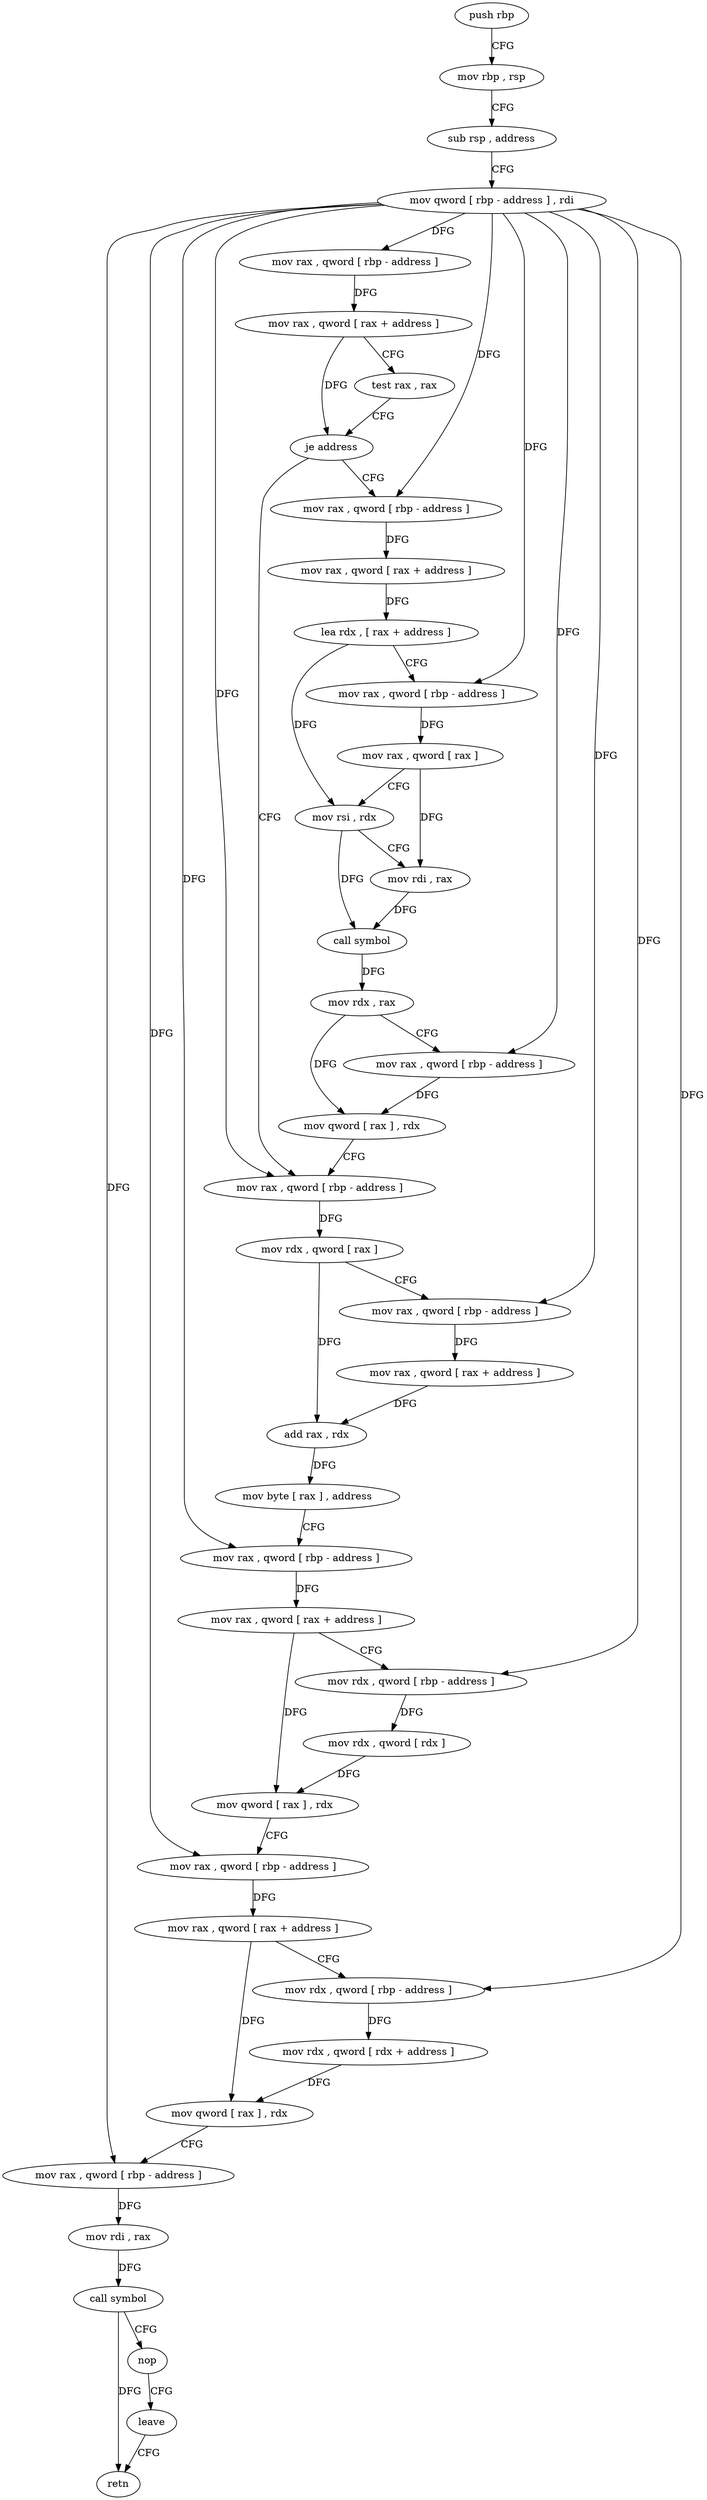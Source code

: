 digraph "func" {
"187209" [label = "push rbp" ]
"187210" [label = "mov rbp , rsp" ]
"187213" [label = "sub rsp , address" ]
"187217" [label = "mov qword [ rbp - address ] , rdi" ]
"187221" [label = "mov rax , qword [ rbp - address ]" ]
"187225" [label = "mov rax , qword [ rax + address ]" ]
"187229" [label = "test rax , rax" ]
"187232" [label = "je address" ]
"187274" [label = "mov rax , qword [ rbp - address ]" ]
"187234" [label = "mov rax , qword [ rbp - address ]" ]
"187278" [label = "mov rdx , qword [ rax ]" ]
"187281" [label = "mov rax , qword [ rbp - address ]" ]
"187285" [label = "mov rax , qword [ rax + address ]" ]
"187289" [label = "add rax , rdx" ]
"187292" [label = "mov byte [ rax ] , address" ]
"187295" [label = "mov rax , qword [ rbp - address ]" ]
"187299" [label = "mov rax , qword [ rax + address ]" ]
"187303" [label = "mov rdx , qword [ rbp - address ]" ]
"187307" [label = "mov rdx , qword [ rdx ]" ]
"187310" [label = "mov qword [ rax ] , rdx" ]
"187313" [label = "mov rax , qword [ rbp - address ]" ]
"187317" [label = "mov rax , qword [ rax + address ]" ]
"187321" [label = "mov rdx , qword [ rbp - address ]" ]
"187325" [label = "mov rdx , qword [ rdx + address ]" ]
"187329" [label = "mov qword [ rax ] , rdx" ]
"187332" [label = "mov rax , qword [ rbp - address ]" ]
"187336" [label = "mov rdi , rax" ]
"187339" [label = "call symbol" ]
"187344" [label = "nop" ]
"187345" [label = "leave" ]
"187346" [label = "retn" ]
"187238" [label = "mov rax , qword [ rax + address ]" ]
"187242" [label = "lea rdx , [ rax + address ]" ]
"187246" [label = "mov rax , qword [ rbp - address ]" ]
"187250" [label = "mov rax , qword [ rax ]" ]
"187253" [label = "mov rsi , rdx" ]
"187256" [label = "mov rdi , rax" ]
"187259" [label = "call symbol" ]
"187264" [label = "mov rdx , rax" ]
"187267" [label = "mov rax , qword [ rbp - address ]" ]
"187271" [label = "mov qword [ rax ] , rdx" ]
"187209" -> "187210" [ label = "CFG" ]
"187210" -> "187213" [ label = "CFG" ]
"187213" -> "187217" [ label = "CFG" ]
"187217" -> "187221" [ label = "DFG" ]
"187217" -> "187274" [ label = "DFG" ]
"187217" -> "187281" [ label = "DFG" ]
"187217" -> "187295" [ label = "DFG" ]
"187217" -> "187303" [ label = "DFG" ]
"187217" -> "187313" [ label = "DFG" ]
"187217" -> "187321" [ label = "DFG" ]
"187217" -> "187332" [ label = "DFG" ]
"187217" -> "187234" [ label = "DFG" ]
"187217" -> "187246" [ label = "DFG" ]
"187217" -> "187267" [ label = "DFG" ]
"187221" -> "187225" [ label = "DFG" ]
"187225" -> "187229" [ label = "CFG" ]
"187225" -> "187232" [ label = "DFG" ]
"187229" -> "187232" [ label = "CFG" ]
"187232" -> "187274" [ label = "CFG" ]
"187232" -> "187234" [ label = "CFG" ]
"187274" -> "187278" [ label = "DFG" ]
"187234" -> "187238" [ label = "DFG" ]
"187278" -> "187281" [ label = "CFG" ]
"187278" -> "187289" [ label = "DFG" ]
"187281" -> "187285" [ label = "DFG" ]
"187285" -> "187289" [ label = "DFG" ]
"187289" -> "187292" [ label = "DFG" ]
"187292" -> "187295" [ label = "CFG" ]
"187295" -> "187299" [ label = "DFG" ]
"187299" -> "187303" [ label = "CFG" ]
"187299" -> "187310" [ label = "DFG" ]
"187303" -> "187307" [ label = "DFG" ]
"187307" -> "187310" [ label = "DFG" ]
"187310" -> "187313" [ label = "CFG" ]
"187313" -> "187317" [ label = "DFG" ]
"187317" -> "187321" [ label = "CFG" ]
"187317" -> "187329" [ label = "DFG" ]
"187321" -> "187325" [ label = "DFG" ]
"187325" -> "187329" [ label = "DFG" ]
"187329" -> "187332" [ label = "CFG" ]
"187332" -> "187336" [ label = "DFG" ]
"187336" -> "187339" [ label = "DFG" ]
"187339" -> "187344" [ label = "CFG" ]
"187339" -> "187346" [ label = "DFG" ]
"187344" -> "187345" [ label = "CFG" ]
"187345" -> "187346" [ label = "CFG" ]
"187238" -> "187242" [ label = "DFG" ]
"187242" -> "187246" [ label = "CFG" ]
"187242" -> "187253" [ label = "DFG" ]
"187246" -> "187250" [ label = "DFG" ]
"187250" -> "187253" [ label = "CFG" ]
"187250" -> "187256" [ label = "DFG" ]
"187253" -> "187256" [ label = "CFG" ]
"187253" -> "187259" [ label = "DFG" ]
"187256" -> "187259" [ label = "DFG" ]
"187259" -> "187264" [ label = "DFG" ]
"187264" -> "187267" [ label = "CFG" ]
"187264" -> "187271" [ label = "DFG" ]
"187267" -> "187271" [ label = "DFG" ]
"187271" -> "187274" [ label = "CFG" ]
}
